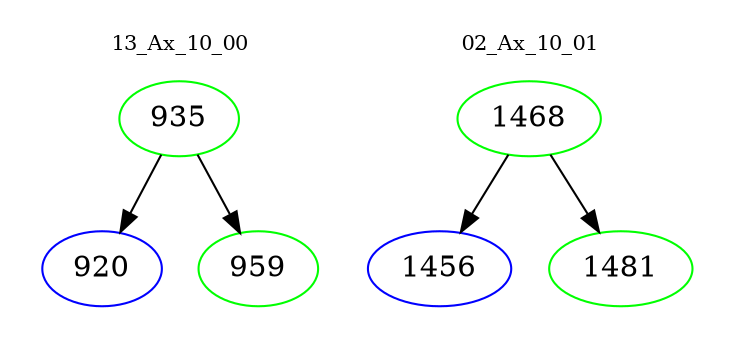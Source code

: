 digraph{
subgraph cluster_0 {
color = white
label = "13_Ax_10_00";
fontsize=10;
T0_935 [label="935", color="green"]
T0_935 -> T0_920 [color="black"]
T0_920 [label="920", color="blue"]
T0_935 -> T0_959 [color="black"]
T0_959 [label="959", color="green"]
}
subgraph cluster_1 {
color = white
label = "02_Ax_10_01";
fontsize=10;
T1_1468 [label="1468", color="green"]
T1_1468 -> T1_1456 [color="black"]
T1_1456 [label="1456", color="blue"]
T1_1468 -> T1_1481 [color="black"]
T1_1481 [label="1481", color="green"]
}
}
